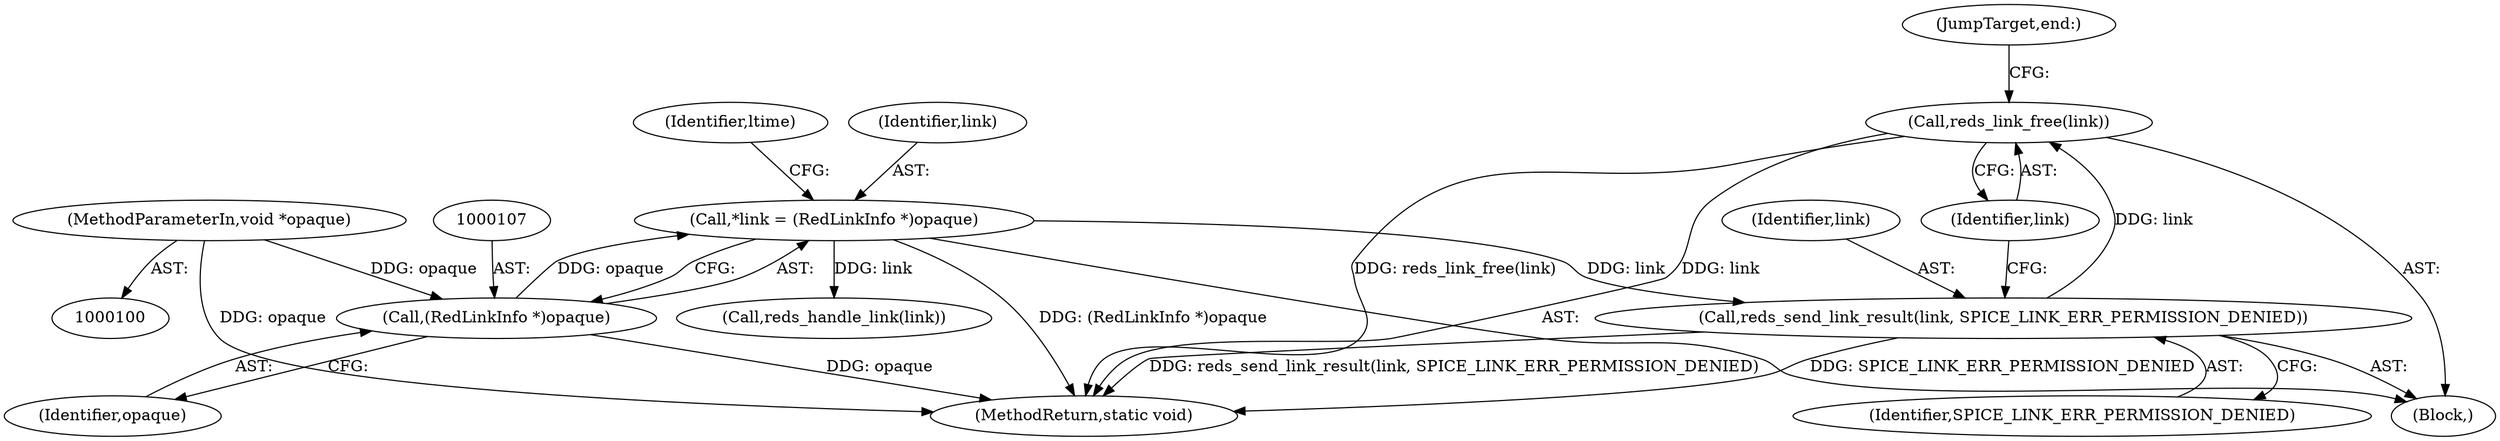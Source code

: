 digraph "0_spice_8af619009660b24e0b41ad26b30289eea288fcc2@API" {
"1000241" [label="(Call,reds_link_free(link))"];
"1000238" [label="(Call,reds_send_link_result(link, SPICE_LINK_ERR_PERMISSION_DENIED))"];
"1000104" [label="(Call,*link = (RedLinkInfo *)opaque)"];
"1000106" [label="(Call,(RedLinkInfo *)opaque)"];
"1000101" [label="(MethodParameterIn,void *opaque)"];
"1000238" [label="(Call,reds_send_link_result(link, SPICE_LINK_ERR_PERMISSION_DENIED))"];
"1000242" [label="(Identifier,link)"];
"1000240" [label="(Identifier,SPICE_LINK_ERR_PERMISSION_DENIED)"];
"1000104" [label="(Call,*link = (RedLinkInfo *)opaque)"];
"1000114" [label="(Identifier,ltime)"];
"1000243" [label="(JumpTarget,end:)"];
"1000105" [label="(Identifier,link)"];
"1000234" [label="(Call,reds_handle_link(link))"];
"1000246" [label="(MethodReturn,static void)"];
"1000106" [label="(Call,(RedLinkInfo *)opaque)"];
"1000102" [label="(Block,)"];
"1000101" [label="(MethodParameterIn,void *opaque)"];
"1000239" [label="(Identifier,link)"];
"1000241" [label="(Call,reds_link_free(link))"];
"1000108" [label="(Identifier,opaque)"];
"1000241" -> "1000102"  [label="AST: "];
"1000241" -> "1000242"  [label="CFG: "];
"1000242" -> "1000241"  [label="AST: "];
"1000243" -> "1000241"  [label="CFG: "];
"1000241" -> "1000246"  [label="DDG: link"];
"1000241" -> "1000246"  [label="DDG: reds_link_free(link)"];
"1000238" -> "1000241"  [label="DDG: link"];
"1000238" -> "1000102"  [label="AST: "];
"1000238" -> "1000240"  [label="CFG: "];
"1000239" -> "1000238"  [label="AST: "];
"1000240" -> "1000238"  [label="AST: "];
"1000242" -> "1000238"  [label="CFG: "];
"1000238" -> "1000246"  [label="DDG: SPICE_LINK_ERR_PERMISSION_DENIED"];
"1000238" -> "1000246"  [label="DDG: reds_send_link_result(link, SPICE_LINK_ERR_PERMISSION_DENIED)"];
"1000104" -> "1000238"  [label="DDG: link"];
"1000104" -> "1000102"  [label="AST: "];
"1000104" -> "1000106"  [label="CFG: "];
"1000105" -> "1000104"  [label="AST: "];
"1000106" -> "1000104"  [label="AST: "];
"1000114" -> "1000104"  [label="CFG: "];
"1000104" -> "1000246"  [label="DDG: (RedLinkInfo *)opaque"];
"1000106" -> "1000104"  [label="DDG: opaque"];
"1000104" -> "1000234"  [label="DDG: link"];
"1000106" -> "1000108"  [label="CFG: "];
"1000107" -> "1000106"  [label="AST: "];
"1000108" -> "1000106"  [label="AST: "];
"1000106" -> "1000246"  [label="DDG: opaque"];
"1000101" -> "1000106"  [label="DDG: opaque"];
"1000101" -> "1000100"  [label="AST: "];
"1000101" -> "1000246"  [label="DDG: opaque"];
}
